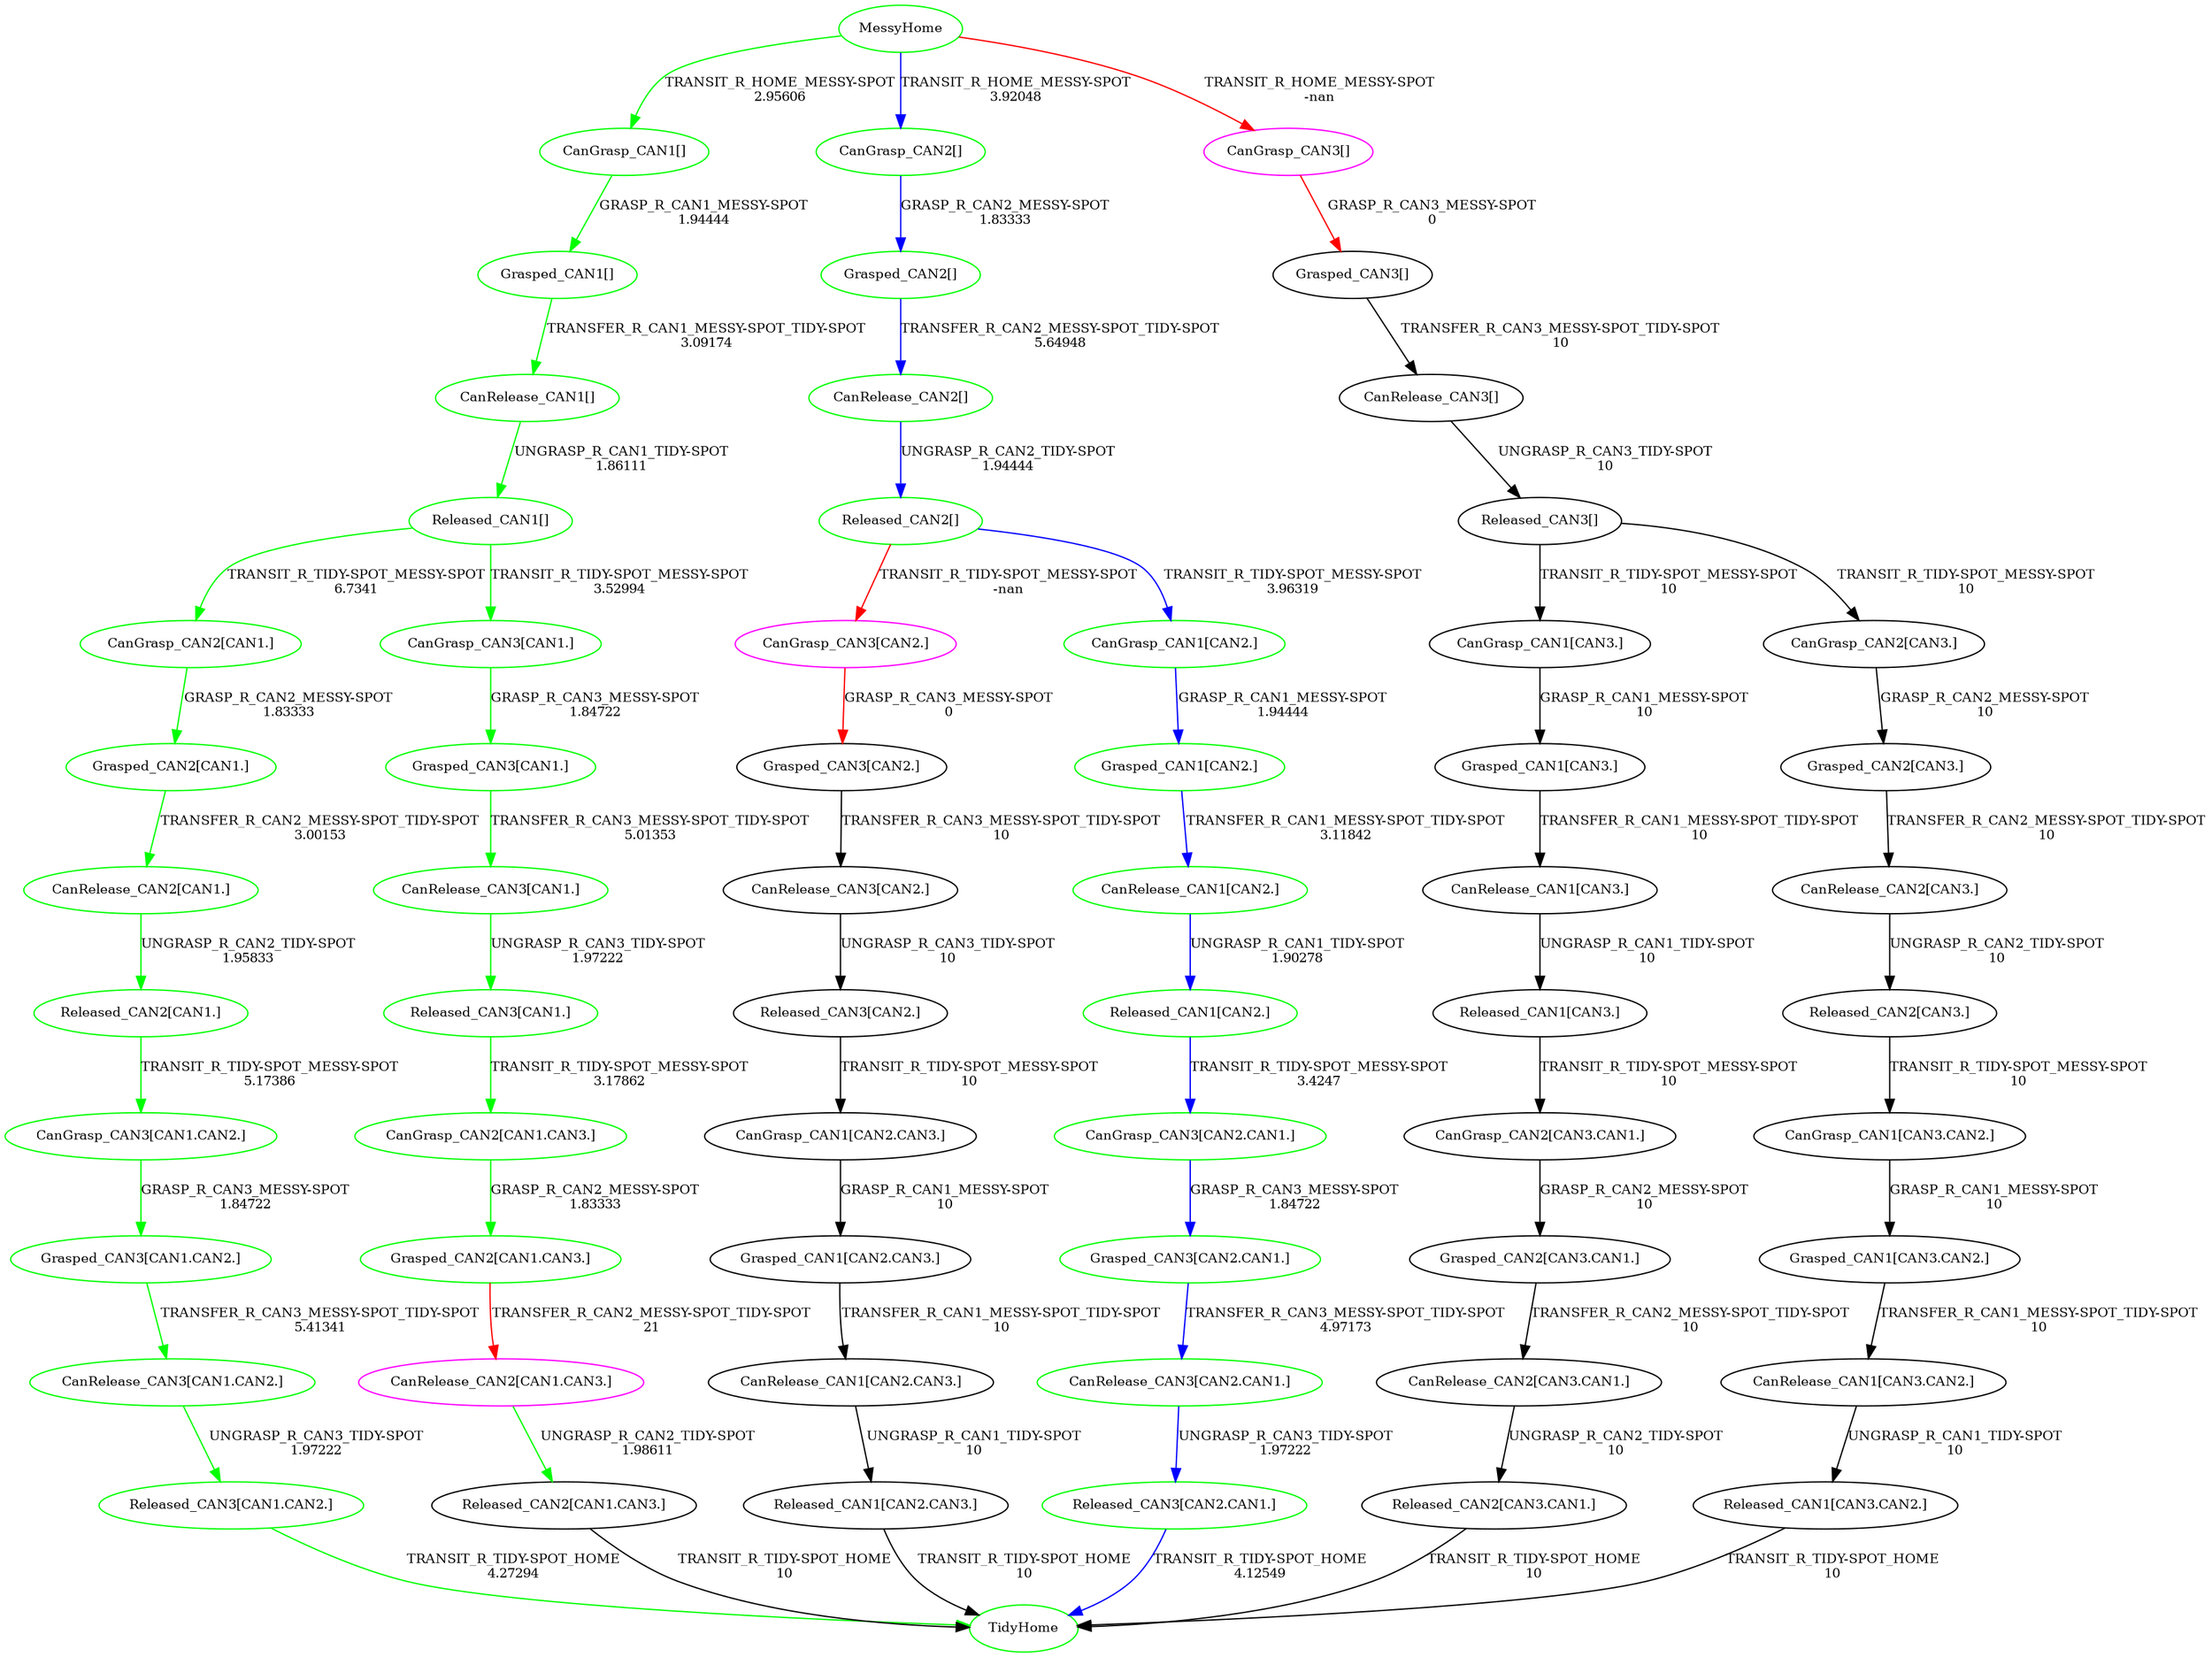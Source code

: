 digraph G {
0[label="MessyHome",fontsize="10",color="green"];
1[label="TidyHome",fontsize="10",color="green"];
2[label="CanGrasp_CAN1[]",fontsize="10",color="green"];
3[label="Grasped_CAN1[]",fontsize="10",color="green"];
4[label="CanRelease_CAN1[]",fontsize="10",color="green"];
5[label="Released_CAN1[]",fontsize="10",color="green"];
6[label="CanGrasp_CAN2[CAN1.]",fontsize="10",color="green"];
7[label="Grasped_CAN2[CAN1.]",fontsize="10",color="green"];
8[label="CanRelease_CAN2[CAN1.]",fontsize="10",color="green"];
9[label="Released_CAN2[CAN1.]",fontsize="10",color="green"];
10[label="CanGrasp_CAN3[CAN1.CAN2.]",fontsize="10",color="green"];
11[label="Grasped_CAN3[CAN1.CAN2.]",fontsize="10",color="green"];
12[label="CanRelease_CAN3[CAN1.CAN2.]",fontsize="10",color="green"];
13[label="Released_CAN3[CAN1.CAN2.]",fontsize="10",color="green"];
14[label="CanGrasp_CAN3[CAN1.]",fontsize="10",color="green"];
15[label="Grasped_CAN3[CAN1.]",fontsize="10",color="green"];
16[label="CanRelease_CAN3[CAN1.]",fontsize="10",color="green"];
17[label="Released_CAN3[CAN1.]",fontsize="10",color="green"];
18[label="CanGrasp_CAN2[CAN1.CAN3.]",fontsize="10",color="green"];
19[label="Grasped_CAN2[CAN1.CAN3.]",fontsize="10",color="green"];
20[label="CanRelease_CAN2[CAN1.CAN3.]",fontsize="10",color="magenta"];
21[label="Released_CAN2[CAN1.CAN3.]",fontsize="10"];
22[label="CanGrasp_CAN2[]",fontsize="10",color="green"];
23[label="Grasped_CAN2[]",fontsize="10",color="green"];
24[label="CanRelease_CAN2[]",fontsize="10",color="green"];
25[label="Released_CAN2[]",fontsize="10",color="green"];
26[label="CanGrasp_CAN3[CAN2.]",fontsize="10",color="magenta"];
27[label="Grasped_CAN3[CAN2.]",fontsize="10"];
28[label="CanRelease_CAN3[CAN2.]",fontsize="10"];
29[label="Released_CAN3[CAN2.]",fontsize="10"];
30[label="CanGrasp_CAN1[CAN2.CAN3.]",fontsize="10"];
31[label="Grasped_CAN1[CAN2.CAN3.]",fontsize="10"];
32[label="CanRelease_CAN1[CAN2.CAN3.]",fontsize="10"];
33[label="Released_CAN1[CAN2.CAN3.]",fontsize="10"];
34[label="CanGrasp_CAN1[CAN2.]",fontsize="10",color="green"];
35[label="Grasped_CAN1[CAN2.]",fontsize="10",color="green"];
36[label="CanRelease_CAN1[CAN2.]",fontsize="10",color="green"];
37[label="Released_CAN1[CAN2.]",fontsize="10",color="green"];
38[label="CanGrasp_CAN3[CAN2.CAN1.]",fontsize="10",color="green"];
39[label="Grasped_CAN3[CAN2.CAN1.]",fontsize="10",color="green"];
40[label="CanRelease_CAN3[CAN2.CAN1.]",fontsize="10",color="green"];
41[label="Released_CAN3[CAN2.CAN1.]",fontsize="10",color="green"];
42[label="CanGrasp_CAN3[]",fontsize="10",color="magenta"];
43[label="Grasped_CAN3[]",fontsize="10"];
44[label="CanRelease_CAN3[]",fontsize="10"];
45[label="Released_CAN3[]",fontsize="10"];
46[label="CanGrasp_CAN1[CAN3.]",fontsize="10"];
47[label="Grasped_CAN1[CAN3.]",fontsize="10"];
48[label="CanRelease_CAN1[CAN3.]",fontsize="10"];
49[label="Released_CAN1[CAN3.]",fontsize="10"];
50[label="CanGrasp_CAN2[CAN3.CAN1.]",fontsize="10"];
51[label="Grasped_CAN2[CAN3.CAN1.]",fontsize="10"];
52[label="CanRelease_CAN2[CAN3.CAN1.]",fontsize="10"];
53[label="Released_CAN2[CAN3.CAN1.]",fontsize="10"];
54[label="CanGrasp_CAN2[CAN3.]",fontsize="10"];
55[label="Grasped_CAN2[CAN3.]",fontsize="10"];
56[label="CanRelease_CAN2[CAN3.]",fontsize="10"];
57[label="Released_CAN2[CAN3.]",fontsize="10"];
58[label="CanGrasp_CAN1[CAN3.CAN2.]",fontsize="10"];
59[label="Grasped_CAN1[CAN3.CAN2.]",fontsize="10"];
60[label="CanRelease_CAN1[CAN3.CAN2.]",fontsize="10"];
61[label="Released_CAN1[CAN3.CAN2.]",fontsize="10"];
0->2 [label="TRANSIT_R_HOME_MESSY-SPOT\n2.95606",fontsize="10",color="green"];
2->3 [label="GRASP_R_CAN1_MESSY-SPOT\n1.94444",fontsize="10",color="green"];
3->4 [label="TRANSFER_R_CAN1_MESSY-SPOT_TIDY-SPOT\n3.09174",fontsize="10",color="green"];
4->5 [label="UNGRASP_R_CAN1_TIDY-SPOT\n1.86111",fontsize="10",color="green"];
5->6 [label="TRANSIT_R_TIDY-SPOT_MESSY-SPOT\n6.7341",fontsize="10",color="green"];
6->7 [label="GRASP_R_CAN2_MESSY-SPOT\n1.83333",fontsize="10",color="green"];
7->8 [label="TRANSFER_R_CAN2_MESSY-SPOT_TIDY-SPOT\n3.00153",fontsize="10",color="green"];
8->9 [label="UNGRASP_R_CAN2_TIDY-SPOT\n1.95833",fontsize="10",color="green"];
9->10 [label="TRANSIT_R_TIDY-SPOT_MESSY-SPOT\n5.17386",fontsize="10",color="green"];
10->11 [label="GRASP_R_CAN3_MESSY-SPOT\n1.84722",fontsize="10",color="green"];
11->12 [label="TRANSFER_R_CAN3_MESSY-SPOT_TIDY-SPOT\n5.41341",fontsize="10",color="green"];
12->13 [label="UNGRASP_R_CAN3_TIDY-SPOT\n1.97222",fontsize="10",color="green"];
13->1 [label="TRANSIT_R_TIDY-SPOT_HOME\n4.27294",fontsize="10",color="green"];
5->14 [label="TRANSIT_R_TIDY-SPOT_MESSY-SPOT\n3.52994",fontsize="10",color="green"];
14->15 [label="GRASP_R_CAN3_MESSY-SPOT\n1.84722",fontsize="10",color="green"];
15->16 [label="TRANSFER_R_CAN3_MESSY-SPOT_TIDY-SPOT\n5.01353",fontsize="10",color="green"];
16->17 [label="UNGRASP_R_CAN3_TIDY-SPOT\n1.97222",fontsize="10",color="green"];
17->18 [label="TRANSIT_R_TIDY-SPOT_MESSY-SPOT\n3.17862",fontsize="10",color="green"];
18->19 [label="GRASP_R_CAN2_MESSY-SPOT\n1.83333",fontsize="10",color="green"];
19->20 [label="TRANSFER_R_CAN2_MESSY-SPOT_TIDY-SPOT\n21",fontsize="10",color="red"];
20->21 [label="UNGRASP_R_CAN2_TIDY-SPOT\n1.98611",fontsize="10",color="green"];
21->1 [label="TRANSIT_R_TIDY-SPOT_HOME\n10",fontsize="10"];
0->22 [label="TRANSIT_R_HOME_MESSY-SPOT\n3.92048",fontsize="10",color="blue"];
22->23 [label="GRASP_R_CAN2_MESSY-SPOT\n1.83333",fontsize="10",color="blue"];
23->24 [label="TRANSFER_R_CAN2_MESSY-SPOT_TIDY-SPOT\n5.64948",fontsize="10",color="blue"];
24->25 [label="UNGRASP_R_CAN2_TIDY-SPOT\n1.94444",fontsize="10",color="blue"];
25->26 [label="TRANSIT_R_TIDY-SPOT_MESSY-SPOT\n-nan",fontsize="10",color="red"];
26->27 [label="GRASP_R_CAN3_MESSY-SPOT\n0",fontsize="10",color="red"];
27->28 [label="TRANSFER_R_CAN3_MESSY-SPOT_TIDY-SPOT\n10",fontsize="10"];
28->29 [label="UNGRASP_R_CAN3_TIDY-SPOT\n10",fontsize="10"];
29->30 [label="TRANSIT_R_TIDY-SPOT_MESSY-SPOT\n10",fontsize="10"];
30->31 [label="GRASP_R_CAN1_MESSY-SPOT\n10",fontsize="10"];
31->32 [label="TRANSFER_R_CAN1_MESSY-SPOT_TIDY-SPOT\n10",fontsize="10"];
32->33 [label="UNGRASP_R_CAN1_TIDY-SPOT\n10",fontsize="10"];
33->1 [label="TRANSIT_R_TIDY-SPOT_HOME\n10",fontsize="10"];
25->34 [label="TRANSIT_R_TIDY-SPOT_MESSY-SPOT\n3.96319",fontsize="10",color="blue"];
34->35 [label="GRASP_R_CAN1_MESSY-SPOT\n1.94444",fontsize="10",color="blue"];
35->36 [label="TRANSFER_R_CAN1_MESSY-SPOT_TIDY-SPOT\n3.11842",fontsize="10",color="blue"];
36->37 [label="UNGRASP_R_CAN1_TIDY-SPOT\n1.90278",fontsize="10",color="blue"];
37->38 [label="TRANSIT_R_TIDY-SPOT_MESSY-SPOT\n3.4247",fontsize="10",color="blue"];
38->39 [label="GRASP_R_CAN3_MESSY-SPOT\n1.84722",fontsize="10",color="blue"];
39->40 [label="TRANSFER_R_CAN3_MESSY-SPOT_TIDY-SPOT\n4.97173",fontsize="10",color="blue"];
40->41 [label="UNGRASP_R_CAN3_TIDY-SPOT\n1.97222",fontsize="10",color="blue"];
41->1 [label="TRANSIT_R_TIDY-SPOT_HOME\n4.12549",fontsize="10",color="blue"];
0->42 [label="TRANSIT_R_HOME_MESSY-SPOT\n-nan",fontsize="10",color="red"];
42->43 [label="GRASP_R_CAN3_MESSY-SPOT\n0",fontsize="10",color="red"];
43->44 [label="TRANSFER_R_CAN3_MESSY-SPOT_TIDY-SPOT\n10",fontsize="10"];
44->45 [label="UNGRASP_R_CAN3_TIDY-SPOT\n10",fontsize="10"];
45->46 [label="TRANSIT_R_TIDY-SPOT_MESSY-SPOT\n10",fontsize="10"];
46->47 [label="GRASP_R_CAN1_MESSY-SPOT\n10",fontsize="10"];
47->48 [label="TRANSFER_R_CAN1_MESSY-SPOT_TIDY-SPOT\n10",fontsize="10"];
48->49 [label="UNGRASP_R_CAN1_TIDY-SPOT\n10",fontsize="10"];
49->50 [label="TRANSIT_R_TIDY-SPOT_MESSY-SPOT\n10",fontsize="10"];
50->51 [label="GRASP_R_CAN2_MESSY-SPOT\n10",fontsize="10"];
51->52 [label="TRANSFER_R_CAN2_MESSY-SPOT_TIDY-SPOT\n10",fontsize="10"];
52->53 [label="UNGRASP_R_CAN2_TIDY-SPOT\n10",fontsize="10"];
53->1 [label="TRANSIT_R_TIDY-SPOT_HOME\n10",fontsize="10"];
45->54 [label="TRANSIT_R_TIDY-SPOT_MESSY-SPOT\n10",fontsize="10"];
54->55 [label="GRASP_R_CAN2_MESSY-SPOT\n10",fontsize="10"];
55->56 [label="TRANSFER_R_CAN2_MESSY-SPOT_TIDY-SPOT\n10",fontsize="10"];
56->57 [label="UNGRASP_R_CAN2_TIDY-SPOT\n10",fontsize="10"];
57->58 [label="TRANSIT_R_TIDY-SPOT_MESSY-SPOT\n10",fontsize="10"];
58->59 [label="GRASP_R_CAN1_MESSY-SPOT\n10",fontsize="10"];
59->60 [label="TRANSFER_R_CAN1_MESSY-SPOT_TIDY-SPOT\n10",fontsize="10"];
60->61 [label="UNGRASP_R_CAN1_TIDY-SPOT\n10",fontsize="10"];
61->1 [label="TRANSIT_R_TIDY-SPOT_HOME\n10",fontsize="10"];
}
